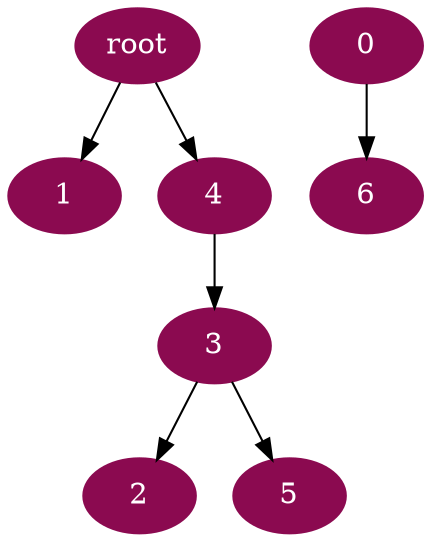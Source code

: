 digraph G {
node [color=deeppink4, style=filled, fontcolor=white];
"root" -> 1;
3 -> 2;
4 -> 3;
"root" -> 4;
3 -> 5;
0 -> 6;
}
